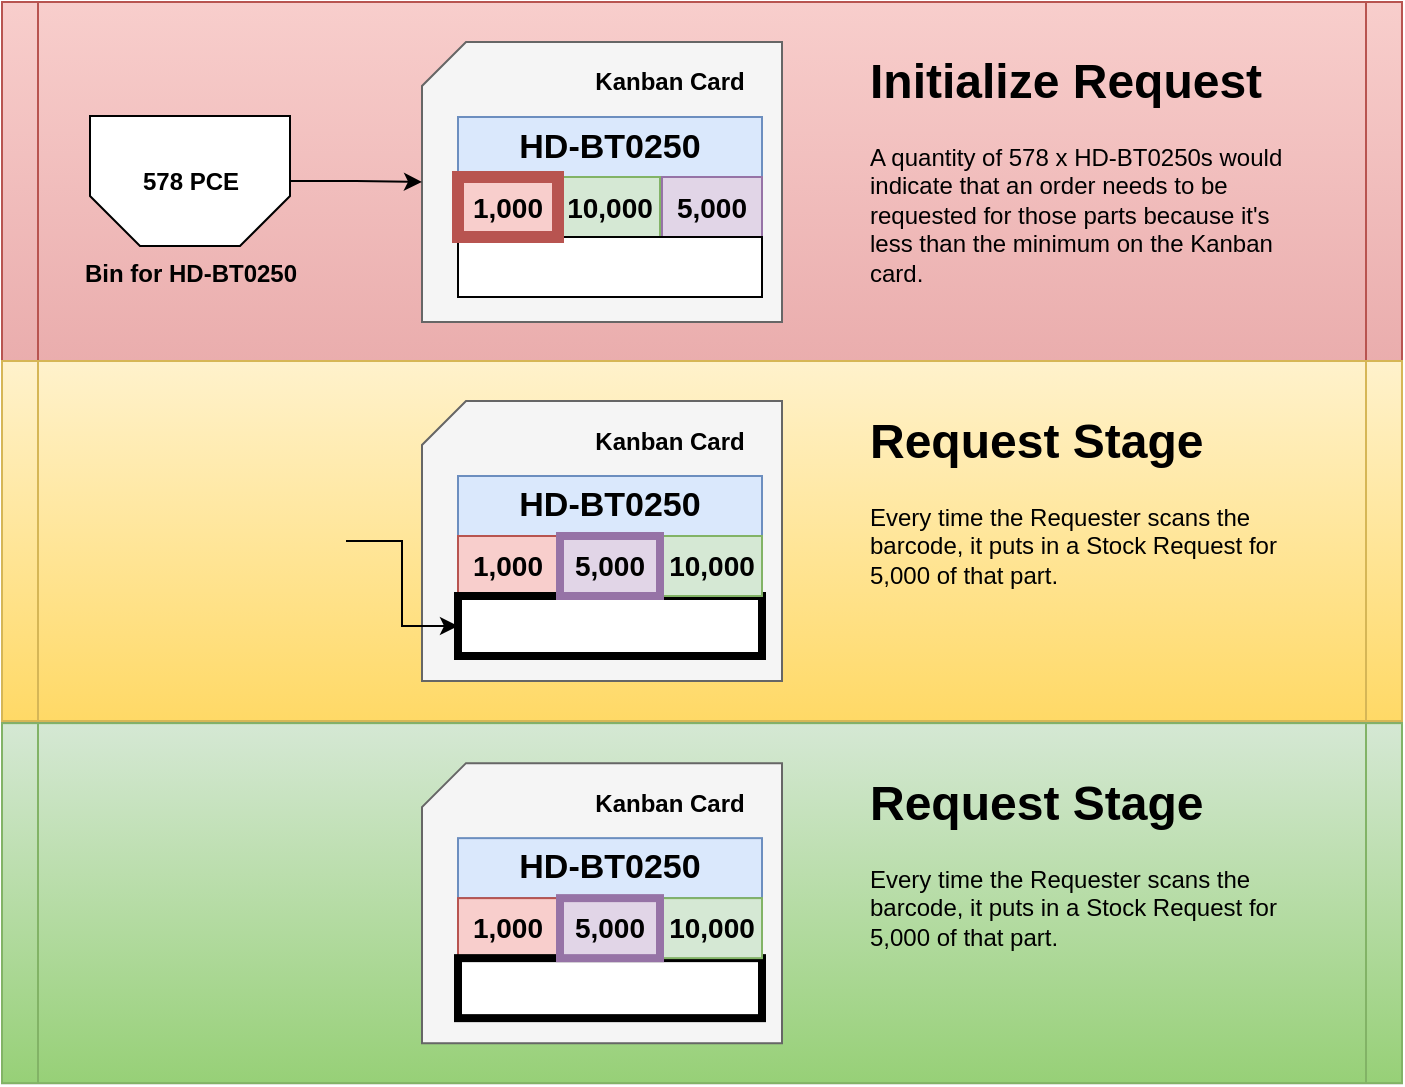 <mxfile version="10.8.7" type="github"><diagram id="afQre0gdEkWW4t-PNpM2" name="Page-1"><mxGraphModel dx="1162" dy="622" grid="1" gridSize="10" guides="1" tooltips="1" connect="1" arrows="1" fold="1" page="1" pageScale="1" pageWidth="850" pageHeight="1100" math="0" shadow="0"><root><mxCell id="0"/><mxCell id="1" parent="0"/><mxCell id="oGFxyEvrW_PwvvaqCxT6-25" value="" style="group" vertex="1" connectable="0" parent="1"><mxGeometry x="100" y="30" width="700" height="180" as="geometry"/></mxCell><mxCell id="oGFxyEvrW_PwvvaqCxT6-23" value="" style="group" vertex="1" connectable="0" parent="oGFxyEvrW_PwvvaqCxT6-25"><mxGeometry width="700" height="180" as="geometry"/></mxCell><mxCell id="oGFxyEvrW_PwvvaqCxT6-21" value="" style="shape=process;whiteSpace=wrap;html=1;backgroundOutline=1;align=center;size=0.026;gradientColor=#EAADAD;fillColor=#f8cecc;strokeColor=#b85450;" vertex="1" parent="oGFxyEvrW_PwvvaqCxT6-23"><mxGeometry width="700" height="180" as="geometry"/></mxCell><mxCell id="oGFxyEvrW_PwvvaqCxT6-14" value="" style="group" vertex="1" connectable="0" parent="oGFxyEvrW_PwvvaqCxT6-23"><mxGeometry x="44" y="57" width="100" height="65" as="geometry"/></mxCell><mxCell id="oGFxyEvrW_PwvvaqCxT6-12" value="Bin for HD-BT0250" style="verticalLabelPosition=bottom;outlineConnect=0;align=center;dashed=0;html=1;verticalAlign=top;shape=mxgraph.pid.misc.bin;fontStyle=1" vertex="1" parent="oGFxyEvrW_PwvvaqCxT6-14"><mxGeometry width="100" height="65" as="geometry"/></mxCell><mxCell id="oGFxyEvrW_PwvvaqCxT6-13" value="&lt;div style=&quot;text-align: center&quot;&gt;&lt;span&gt;578 PCE&lt;/span&gt;&lt;/div&gt;" style="text;html=1;resizable=0;points=[];autosize=1;align=center;verticalAlign=top;spacingTop=-4;fontStyle=1" vertex="1" parent="oGFxyEvrW_PwvvaqCxT6-14"><mxGeometry x="20" y="22.5" width="60" height="20" as="geometry"/></mxCell><mxCell id="oGFxyEvrW_PwvvaqCxT6-18" value="" style="group" vertex="1" connectable="0" parent="oGFxyEvrW_PwvvaqCxT6-23"><mxGeometry x="210" y="20" width="180" height="140" as="geometry"/></mxCell><mxCell id="oGFxyEvrW_PwvvaqCxT6-16" value="" style="shape=card;whiteSpace=wrap;html=1;align=center;size=22;fillColor=#f5f5f5;strokeColor=#666666;fontColor=#333333;" vertex="1" parent="oGFxyEvrW_PwvvaqCxT6-18"><mxGeometry width="180" height="140" as="geometry"/></mxCell><mxCell id="oGFxyEvrW_PwvvaqCxT6-15" value="" style="group" vertex="1" connectable="0" parent="oGFxyEvrW_PwvvaqCxT6-18"><mxGeometry x="18" y="37.5" width="152" height="90" as="geometry"/></mxCell><mxCell id="oGFxyEvrW_PwvvaqCxT6-7" value="&lt;span style=&quot;font-size: 17px&quot;&gt;&lt;b&gt;HD-BT0250&lt;/b&gt;&lt;/span&gt;" style="rounded=0;whiteSpace=wrap;html=1;fillColor=#dae8fc;strokeColor=#6c8ebf;" vertex="1" parent="oGFxyEvrW_PwvvaqCxT6-15"><mxGeometry width="152" height="30" as="geometry"/></mxCell><mxCell id="oGFxyEvrW_PwvvaqCxT6-9" value="&lt;span style=&quot;font-size: 14px&quot;&gt;&lt;b&gt;10,000&lt;/b&gt;&lt;/span&gt;&lt;br&gt;" style="rounded=0;whiteSpace=wrap;html=1;fillColor=#d5e8d4;strokeColor=#82b366;" vertex="1" parent="oGFxyEvrW_PwvvaqCxT6-15"><mxGeometry x="51" y="30" width="50" height="30" as="geometry"/></mxCell><mxCell id="oGFxyEvrW_PwvvaqCxT6-10" value="&lt;span style=&quot;font-size: 14px&quot;&gt;&lt;b&gt;5,000&lt;/b&gt;&lt;/span&gt;" style="rounded=0;whiteSpace=wrap;html=1;fillColor=#e1d5e7;strokeColor=#9673a6;" vertex="1" parent="oGFxyEvrW_PwvvaqCxT6-15"><mxGeometry x="102" y="30" width="50" height="30" as="geometry"/></mxCell><mxCell id="oGFxyEvrW_PwvvaqCxT6-11" value="" style="rounded=0;whiteSpace=wrap;html=1;image=https://cdn.shopifycloud.com/help/assets/manual/sell-in-person/hardware/barcode-scanner/1d-barcode-4fbf513f48675746ba39d9ea5078f377e5e1bb9de2966336088af8394b893b78.png;autosize=0;fixDash=0;collapsible=0;imageWidth=140;imageHeight=24;arcSize=12;absoluteArcSize=0;" vertex="1" parent="oGFxyEvrW_PwvvaqCxT6-15"><mxGeometry y="60" width="152" height="30" as="geometry"/></mxCell><mxCell id="oGFxyEvrW_PwvvaqCxT6-8" value="&lt;span style=&quot;font-size: 14px&quot;&gt;&lt;b&gt;1,000&lt;/b&gt;&lt;/span&gt;&lt;br&gt;" style="rounded=0;whiteSpace=wrap;html=1;fillColor=#f8cecc;strokeColor=#b85450;strokeWidth=6;" vertex="1" parent="oGFxyEvrW_PwvvaqCxT6-15"><mxGeometry y="30" width="50" height="30" as="geometry"/></mxCell><mxCell id="oGFxyEvrW_PwvvaqCxT6-17" value="Kanban Card" style="text;html=1;strokeColor=none;fillColor=none;align=center;verticalAlign=middle;whiteSpace=wrap;rounded=0;fontStyle=1" vertex="1" parent="oGFxyEvrW_PwvvaqCxT6-18"><mxGeometry x="78" y="10" width="92" height="20" as="geometry"/></mxCell><mxCell id="oGFxyEvrW_PwvvaqCxT6-19" style="edgeStyle=orthogonalEdgeStyle;rounded=0;orthogonalLoop=1;jettySize=auto;html=1;" edge="1" parent="oGFxyEvrW_PwvvaqCxT6-23" source="oGFxyEvrW_PwvvaqCxT6-12" target="oGFxyEvrW_PwvvaqCxT6-16"><mxGeometry relative="1" as="geometry"/></mxCell><mxCell id="oGFxyEvrW_PwvvaqCxT6-22" value="&lt;h1 style=&quot;text-align: left&quot;&gt;Initialize Request&lt;/h1&gt;&lt;p style=&quot;text-align: left&quot;&gt;A quantity of 578 x HD-BT0250s would indicate that an order needs to be requested for those parts because it's less than the minimum on the Kanban card.&lt;/p&gt;" style="text;html=1;strokeColor=none;fillColor=none;spacing=5;spacingTop=-20;whiteSpace=wrap;overflow=hidden;rounded=0;align=center;" vertex="1" parent="oGFxyEvrW_PwvvaqCxT6-23"><mxGeometry x="430" y="20" width="230" height="140" as="geometry"/></mxCell><mxCell id="oGFxyEvrW_PwvvaqCxT6-27" value="" style="group;gradientColor=#d5739d;fillColor=#e6d0de;strokeColor=#996185;" vertex="1" connectable="0" parent="1"><mxGeometry x="100" y="209.5" width="700" height="180" as="geometry"/></mxCell><mxCell id="oGFxyEvrW_PwvvaqCxT6-28" value="" style="shape=process;whiteSpace=wrap;html=1;backgroundOutline=1;align=center;size=0.026;gradientColor=#ffd966;fillColor=#fff2cc;strokeColor=#d6b656;" vertex="1" parent="oGFxyEvrW_PwvvaqCxT6-27"><mxGeometry width="700" height="180" as="geometry"/></mxCell><mxCell id="oGFxyEvrW_PwvvaqCxT6-42" value="&lt;h1 style=&quot;text-align: left&quot;&gt;Request Stage&lt;/h1&gt;&lt;p style=&quot;text-align: left&quot;&gt;Every time the Requester scans the barcode, it puts in a Stock Request for 5,000 of that part.&lt;/p&gt;" style="text;html=1;strokeColor=none;fillColor=none;spacing=5;spacingTop=-20;whiteSpace=wrap;overflow=hidden;rounded=0;align=center;" vertex="1" parent="oGFxyEvrW_PwvvaqCxT6-27"><mxGeometry x="430" y="20" width="230" height="140" as="geometry"/></mxCell><mxCell id="oGFxyEvrW_PwvvaqCxT6-43" value="" style="group" vertex="1" connectable="0" parent="oGFxyEvrW_PwvvaqCxT6-27"><mxGeometry x="210" y="20" width="180" height="140" as="geometry"/></mxCell><mxCell id="oGFxyEvrW_PwvvaqCxT6-44" value="" style="shape=card;whiteSpace=wrap;html=1;align=center;size=22;fillColor=#f5f5f5;strokeColor=#666666;fontColor=#333333;" vertex="1" parent="oGFxyEvrW_PwvvaqCxT6-43"><mxGeometry width="180" height="140" as="geometry"/></mxCell><mxCell id="oGFxyEvrW_PwvvaqCxT6-45" value="" style="group" vertex="1" connectable="0" parent="oGFxyEvrW_PwvvaqCxT6-43"><mxGeometry x="18" y="37.5" width="152" height="90" as="geometry"/></mxCell><mxCell id="oGFxyEvrW_PwvvaqCxT6-46" value="&lt;span style=&quot;font-size: 17px&quot;&gt;&lt;b&gt;HD-BT0250&lt;/b&gt;&lt;/span&gt;" style="rounded=0;whiteSpace=wrap;html=1;fillColor=#dae8fc;strokeColor=#6c8ebf;" vertex="1" parent="oGFxyEvrW_PwvvaqCxT6-45"><mxGeometry width="152" height="30" as="geometry"/></mxCell><mxCell id="oGFxyEvrW_PwvvaqCxT6-50" value="&lt;span style=&quot;font-size: 14px&quot;&gt;&lt;b&gt;1,000&lt;/b&gt;&lt;/span&gt;&lt;br&gt;" style="rounded=0;whiteSpace=wrap;html=1;fillColor=#f8cecc;strokeColor=#b85450;strokeWidth=1;" vertex="1" parent="oGFxyEvrW_PwvvaqCxT6-45"><mxGeometry y="30" width="50" height="30" as="geometry"/></mxCell><mxCell id="oGFxyEvrW_PwvvaqCxT6-49" value="" style="rounded=0;whiteSpace=wrap;html=1;image=https://cdn.shopifycloud.com/help/assets/manual/sell-in-person/hardware/barcode-scanner/1d-barcode-4fbf513f48675746ba39d9ea5078f377e5e1bb9de2966336088af8394b893b78.png;autosize=0;fixDash=0;collapsible=0;imageWidth=140;imageHeight=24;arcSize=12;absoluteArcSize=0;strokeWidth=4;" vertex="1" parent="oGFxyEvrW_PwvvaqCxT6-45"><mxGeometry y="60" width="152" height="30" as="geometry"/></mxCell><mxCell id="oGFxyEvrW_PwvvaqCxT6-51" value="Kanban Card" style="text;html=1;strokeColor=none;fillColor=none;align=center;verticalAlign=middle;whiteSpace=wrap;rounded=0;fontStyle=1" vertex="1" parent="oGFxyEvrW_PwvvaqCxT6-43"><mxGeometry x="78" y="10" width="92" height="20" as="geometry"/></mxCell><mxCell id="oGFxyEvrW_PwvvaqCxT6-47" value="&lt;span style=&quot;font-size: 14px&quot;&gt;&lt;b&gt;10,000&lt;/b&gt;&lt;/span&gt;&lt;br&gt;" style="rounded=0;whiteSpace=wrap;html=1;fillColor=#d5e8d4;strokeColor=#82b366;strokeWidth=1;" vertex="1" parent="oGFxyEvrW_PwvvaqCxT6-43"><mxGeometry x="120" y="67.5" width="50" height="30" as="geometry"/></mxCell><mxCell id="oGFxyEvrW_PwvvaqCxT6-48" value="&lt;span style=&quot;font-size: 14px&quot;&gt;&lt;b&gt;5,000&lt;/b&gt;&lt;/span&gt;" style="rounded=0;whiteSpace=wrap;html=1;fillColor=#e1d5e7;strokeColor=#9673a6;strokeWidth=4;" vertex="1" parent="oGFxyEvrW_PwvvaqCxT6-43"><mxGeometry x="69" y="67.5" width="50" height="30" as="geometry"/></mxCell><mxCell id="oGFxyEvrW_PwvvaqCxT6-53" style="edgeStyle=orthogonalEdgeStyle;rounded=0;orthogonalLoop=1;jettySize=auto;html=1;entryX=0;entryY=0.5;entryDx=0;entryDy=0;" edge="1" parent="oGFxyEvrW_PwvvaqCxT6-27" source="oGFxyEvrW_PwvvaqCxT6-1" target="oGFxyEvrW_PwvvaqCxT6-49"><mxGeometry relative="1" as="geometry"/></mxCell><mxCell id="oGFxyEvrW_PwvvaqCxT6-1" value="" style="shape=image;html=1;verticalAlign=top;verticalLabelPosition=bottom;labelBackgroundColor=#ffffff;imageAspect=0;aspect=fixed;image=https://cdn2.iconfinder.com/data/icons/sale-and-discount/32/Sale_and_Discount-05-128.png" vertex="1" parent="oGFxyEvrW_PwvvaqCxT6-27"><mxGeometry x="44" y="26" width="128" height="128" as="geometry"/></mxCell><mxCell id="oGFxyEvrW_PwvvaqCxT6-54" value="" style="group;gradientColor=#d5739d;fillColor=#e6d0de;strokeColor=#996185;" vertex="1" connectable="0" parent="1"><mxGeometry x="100" y="390.571" width="700" height="180" as="geometry"/></mxCell><mxCell id="oGFxyEvrW_PwvvaqCxT6-55" value="" style="shape=process;whiteSpace=wrap;html=1;backgroundOutline=1;align=center;size=0.026;gradientColor=#97d077;fillColor=#d5e8d4;strokeColor=#82b366;" vertex="1" parent="oGFxyEvrW_PwvvaqCxT6-54"><mxGeometry width="700" height="180" as="geometry"/></mxCell><mxCell id="oGFxyEvrW_PwvvaqCxT6-56" value="&lt;h1 style=&quot;text-align: left&quot;&gt;Request Stage&lt;/h1&gt;&lt;p style=&quot;text-align: left&quot;&gt;Every time the Requester scans the barcode, it puts in a Stock Request for 5,000 of that part.&lt;/p&gt;" style="text;html=1;strokeColor=none;fillColor=none;spacing=5;spacingTop=-20;whiteSpace=wrap;overflow=hidden;rounded=0;align=center;" vertex="1" parent="oGFxyEvrW_PwvvaqCxT6-54"><mxGeometry x="430" y="20" width="230" height="140" as="geometry"/></mxCell><mxCell id="oGFxyEvrW_PwvvaqCxT6-57" value="" style="group" vertex="1" connectable="0" parent="oGFxyEvrW_PwvvaqCxT6-54"><mxGeometry x="210" y="20" width="180" height="140" as="geometry"/></mxCell><mxCell id="oGFxyEvrW_PwvvaqCxT6-58" value="" style="shape=card;whiteSpace=wrap;html=1;align=center;size=22;fillColor=#f5f5f5;strokeColor=#666666;fontColor=#333333;" vertex="1" parent="oGFxyEvrW_PwvvaqCxT6-57"><mxGeometry width="180" height="140" as="geometry"/></mxCell><mxCell id="oGFxyEvrW_PwvvaqCxT6-59" value="" style="group" vertex="1" connectable="0" parent="oGFxyEvrW_PwvvaqCxT6-57"><mxGeometry x="18" y="37.5" width="152" height="90" as="geometry"/></mxCell><mxCell id="oGFxyEvrW_PwvvaqCxT6-60" value="&lt;span style=&quot;font-size: 17px&quot;&gt;&lt;b&gt;HD-BT0250&lt;/b&gt;&lt;/span&gt;" style="rounded=0;whiteSpace=wrap;html=1;fillColor=#dae8fc;strokeColor=#6c8ebf;" vertex="1" parent="oGFxyEvrW_PwvvaqCxT6-59"><mxGeometry width="152" height="30" as="geometry"/></mxCell><mxCell id="oGFxyEvrW_PwvvaqCxT6-61" value="&lt;span style=&quot;font-size: 14px&quot;&gt;&lt;b&gt;1,000&lt;/b&gt;&lt;/span&gt;&lt;br&gt;" style="rounded=0;whiteSpace=wrap;html=1;fillColor=#f8cecc;strokeColor=#b85450;strokeWidth=1;" vertex="1" parent="oGFxyEvrW_PwvvaqCxT6-59"><mxGeometry y="30" width="50" height="30" as="geometry"/></mxCell><mxCell id="oGFxyEvrW_PwvvaqCxT6-62" value="" style="rounded=0;whiteSpace=wrap;html=1;image=https://cdn.shopifycloud.com/help/assets/manual/sell-in-person/hardware/barcode-scanner/1d-barcode-4fbf513f48675746ba39d9ea5078f377e5e1bb9de2966336088af8394b893b78.png;autosize=0;fixDash=0;collapsible=0;imageWidth=140;imageHeight=24;arcSize=12;absoluteArcSize=0;strokeWidth=4;" vertex="1" parent="oGFxyEvrW_PwvvaqCxT6-59"><mxGeometry y="60" width="152" height="30" as="geometry"/></mxCell><mxCell id="oGFxyEvrW_PwvvaqCxT6-63" value="Kanban Card" style="text;html=1;strokeColor=none;fillColor=none;align=center;verticalAlign=middle;whiteSpace=wrap;rounded=0;fontStyle=1" vertex="1" parent="oGFxyEvrW_PwvvaqCxT6-57"><mxGeometry x="78" y="10" width="92" height="20" as="geometry"/></mxCell><mxCell id="oGFxyEvrW_PwvvaqCxT6-64" value="&lt;span style=&quot;font-size: 14px&quot;&gt;&lt;b&gt;10,000&lt;/b&gt;&lt;/span&gt;&lt;br&gt;" style="rounded=0;whiteSpace=wrap;html=1;fillColor=#d5e8d4;strokeColor=#82b366;strokeWidth=1;" vertex="1" parent="oGFxyEvrW_PwvvaqCxT6-57"><mxGeometry x="120" y="67.5" width="50" height="30" as="geometry"/></mxCell><mxCell id="oGFxyEvrW_PwvvaqCxT6-65" value="&lt;span style=&quot;font-size: 14px&quot;&gt;&lt;b&gt;5,000&lt;/b&gt;&lt;/span&gt;" style="rounded=0;whiteSpace=wrap;html=1;fillColor=#e1d5e7;strokeColor=#9673a6;strokeWidth=4;" vertex="1" parent="oGFxyEvrW_PwvvaqCxT6-57"><mxGeometry x="69" y="67.5" width="50" height="30" as="geometry"/></mxCell></root></mxGraphModel></diagram></mxfile>